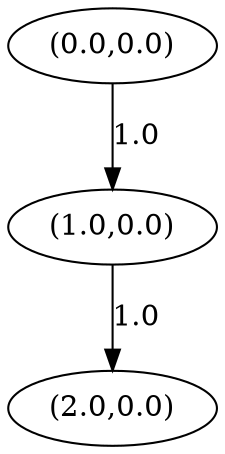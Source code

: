 digraph genegraph {
node0[pos="0.0,0.0", label="(0.0,0.0)", pin=true]
node1[pos="0.3333333333333333,0.0", label="(1.0,0.0)", pin=true]
node0 -> node1[label="1.0"]
node2[pos="0.6666666666666666,0.0", label="(2.0,0.0)", pin=true]
node1 -> node2[label="1.0"]
}